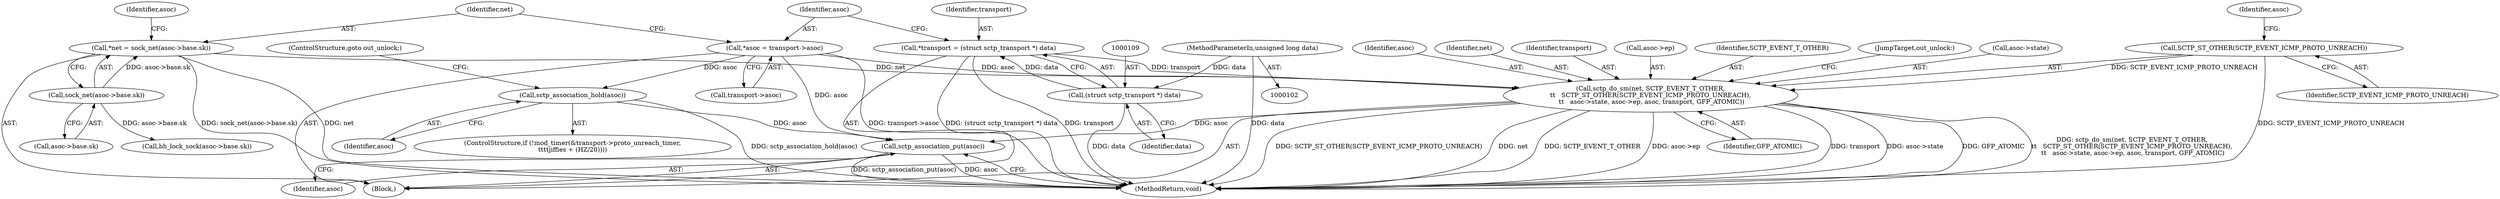 digraph "1_linux_635682a14427d241bab7bbdeebb48a7d7b91638e_0@pointer" {
"1000186" [label="(Call,sctp_association_put(asoc))"];
"1000165" [label="(Call,sctp_do_sm(net, SCTP_EVENT_T_OTHER,\n\t\t   SCTP_ST_OTHER(SCTP_EVENT_ICMP_PROTO_UNREACH),\n \t\t   asoc->state, asoc->ep, asoc, transport, GFP_ATOMIC))"];
"1000118" [label="(Call,*net = sock_net(asoc->base.sk))"];
"1000120" [label="(Call,sock_net(asoc->base.sk))"];
"1000168" [label="(Call,SCTP_ST_OTHER(SCTP_EVENT_ICMP_PROTO_UNREACH))"];
"1000112" [label="(Call,*asoc = transport->asoc)"];
"1000106" [label="(Call,*transport = (struct sctp_transport *) data)"];
"1000108" [label="(Call,(struct sctp_transport *) data)"];
"1000103" [label="(MethodParameterIn,unsigned long data)"];
"1000155" [label="(Call,sctp_association_hold(asoc))"];
"1000155" [label="(Call,sctp_association_hold(asoc))"];
"1000143" [label="(ControlStructure,if (!mod_timer(&transport->proto_unreach_timer,\n\t\t\t\tjiffies + (HZ/20))))"];
"1000186" [label="(Call,sctp_association_put(asoc))"];
"1000118" [label="(Call,*net = sock_net(asoc->base.sk))"];
"1000176" [label="(Identifier,asoc)"];
"1000119" [label="(Identifier,net)"];
"1000169" [label="(Identifier,SCTP_EVENT_ICMP_PROTO_UNREACH)"];
"1000166" [label="(Identifier,net)"];
"1000177" [label="(Identifier,transport)"];
"1000121" [label="(Call,asoc->base.sk)"];
"1000110" [label="(Identifier,data)"];
"1000120" [label="(Call,sock_net(asoc->base.sk))"];
"1000103" [label="(MethodParameterIn,unsigned long data)"];
"1000112" [label="(Call,*asoc = transport->asoc)"];
"1000114" [label="(Call,transport->asoc)"];
"1000107" [label="(Identifier,transport)"];
"1000165" [label="(Call,sctp_do_sm(net, SCTP_EVENT_T_OTHER,\n\t\t   SCTP_ST_OTHER(SCTP_EVENT_ICMP_PROTO_UNREACH),\n \t\t   asoc->state, asoc->ep, asoc, transport, GFP_ATOMIC))"];
"1000171" [label="(Identifier,asoc)"];
"1000156" [label="(Identifier,asoc)"];
"1000157" [label="(ControlStructure,goto out_unlock;)"];
"1000173" [label="(Call,asoc->ep)"];
"1000167" [label="(Identifier,SCTP_EVENT_T_OTHER)"];
"1000179" [label="(JumpTarget,out_unlock:)"];
"1000104" [label="(Block,)"];
"1000170" [label="(Call,asoc->state)"];
"1000126" [label="(Call,bh_lock_sock(asoc->base.sk))"];
"1000113" [label="(Identifier,asoc)"];
"1000178" [label="(Identifier,GFP_ATOMIC)"];
"1000108" [label="(Call,(struct sctp_transport *) data)"];
"1000106" [label="(Call,*transport = (struct sctp_transport *) data)"];
"1000187" [label="(Identifier,asoc)"];
"1000129" [label="(Identifier,asoc)"];
"1000168" [label="(Call,SCTP_ST_OTHER(SCTP_EVENT_ICMP_PROTO_UNREACH))"];
"1000188" [label="(MethodReturn,void)"];
"1000186" -> "1000104"  [label="AST: "];
"1000186" -> "1000187"  [label="CFG: "];
"1000187" -> "1000186"  [label="AST: "];
"1000188" -> "1000186"  [label="CFG: "];
"1000186" -> "1000188"  [label="DDG: sctp_association_put(asoc)"];
"1000186" -> "1000188"  [label="DDG: asoc"];
"1000165" -> "1000186"  [label="DDG: asoc"];
"1000112" -> "1000186"  [label="DDG: asoc"];
"1000155" -> "1000186"  [label="DDG: asoc"];
"1000165" -> "1000104"  [label="AST: "];
"1000165" -> "1000178"  [label="CFG: "];
"1000166" -> "1000165"  [label="AST: "];
"1000167" -> "1000165"  [label="AST: "];
"1000168" -> "1000165"  [label="AST: "];
"1000170" -> "1000165"  [label="AST: "];
"1000173" -> "1000165"  [label="AST: "];
"1000176" -> "1000165"  [label="AST: "];
"1000177" -> "1000165"  [label="AST: "];
"1000178" -> "1000165"  [label="AST: "];
"1000179" -> "1000165"  [label="CFG: "];
"1000165" -> "1000188"  [label="DDG: GFP_ATOMIC"];
"1000165" -> "1000188"  [label="DDG: sctp_do_sm(net, SCTP_EVENT_T_OTHER,\n\t\t   SCTP_ST_OTHER(SCTP_EVENT_ICMP_PROTO_UNREACH),\n \t\t   asoc->state, asoc->ep, asoc, transport, GFP_ATOMIC)"];
"1000165" -> "1000188"  [label="DDG: SCTP_ST_OTHER(SCTP_EVENT_ICMP_PROTO_UNREACH)"];
"1000165" -> "1000188"  [label="DDG: net"];
"1000165" -> "1000188"  [label="DDG: SCTP_EVENT_T_OTHER"];
"1000165" -> "1000188"  [label="DDG: asoc->ep"];
"1000165" -> "1000188"  [label="DDG: transport"];
"1000165" -> "1000188"  [label="DDG: asoc->state"];
"1000118" -> "1000165"  [label="DDG: net"];
"1000168" -> "1000165"  [label="DDG: SCTP_EVENT_ICMP_PROTO_UNREACH"];
"1000112" -> "1000165"  [label="DDG: asoc"];
"1000106" -> "1000165"  [label="DDG: transport"];
"1000118" -> "1000104"  [label="AST: "];
"1000118" -> "1000120"  [label="CFG: "];
"1000119" -> "1000118"  [label="AST: "];
"1000120" -> "1000118"  [label="AST: "];
"1000129" -> "1000118"  [label="CFG: "];
"1000118" -> "1000188"  [label="DDG: net"];
"1000118" -> "1000188"  [label="DDG: sock_net(asoc->base.sk)"];
"1000120" -> "1000118"  [label="DDG: asoc->base.sk"];
"1000120" -> "1000121"  [label="CFG: "];
"1000121" -> "1000120"  [label="AST: "];
"1000120" -> "1000126"  [label="DDG: asoc->base.sk"];
"1000168" -> "1000169"  [label="CFG: "];
"1000169" -> "1000168"  [label="AST: "];
"1000171" -> "1000168"  [label="CFG: "];
"1000168" -> "1000188"  [label="DDG: SCTP_EVENT_ICMP_PROTO_UNREACH"];
"1000112" -> "1000104"  [label="AST: "];
"1000112" -> "1000114"  [label="CFG: "];
"1000113" -> "1000112"  [label="AST: "];
"1000114" -> "1000112"  [label="AST: "];
"1000119" -> "1000112"  [label="CFG: "];
"1000112" -> "1000188"  [label="DDG: transport->asoc"];
"1000112" -> "1000155"  [label="DDG: asoc"];
"1000106" -> "1000104"  [label="AST: "];
"1000106" -> "1000108"  [label="CFG: "];
"1000107" -> "1000106"  [label="AST: "];
"1000108" -> "1000106"  [label="AST: "];
"1000113" -> "1000106"  [label="CFG: "];
"1000106" -> "1000188"  [label="DDG: (struct sctp_transport *) data"];
"1000106" -> "1000188"  [label="DDG: transport"];
"1000108" -> "1000106"  [label="DDG: data"];
"1000108" -> "1000110"  [label="CFG: "];
"1000109" -> "1000108"  [label="AST: "];
"1000110" -> "1000108"  [label="AST: "];
"1000108" -> "1000188"  [label="DDG: data"];
"1000103" -> "1000108"  [label="DDG: data"];
"1000103" -> "1000102"  [label="AST: "];
"1000103" -> "1000188"  [label="DDG: data"];
"1000155" -> "1000143"  [label="AST: "];
"1000155" -> "1000156"  [label="CFG: "];
"1000156" -> "1000155"  [label="AST: "];
"1000157" -> "1000155"  [label="CFG: "];
"1000155" -> "1000188"  [label="DDG: sctp_association_hold(asoc)"];
}

